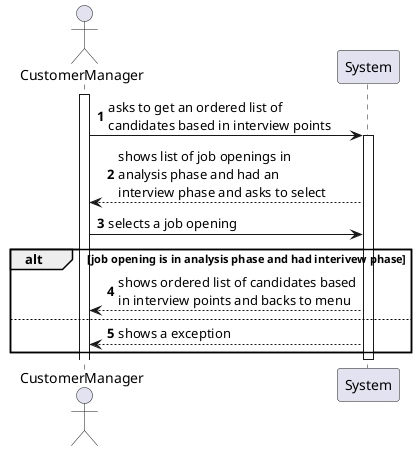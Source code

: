 @startuml
'https://plantuml.com/sequence-diagram

autonumber

actor CustomerManager
participant System

activate CustomerManager
CustomerManager -> System : asks to get an ordered list of\ncandidates based in interview points
activate System
System --> CustomerManager : shows list of job openings in \nanalysis phase and had an\ninterview phase and asks to select
CustomerManager -> System : selects a job opening
alt job opening is in analysis phase and had interivew phase
System --> CustomerManager : shows ordered list of candidates based\nin interview points and backs to menu
else
System --> CustomerManager : shows a exception
end alt
deactivate System

@enduml